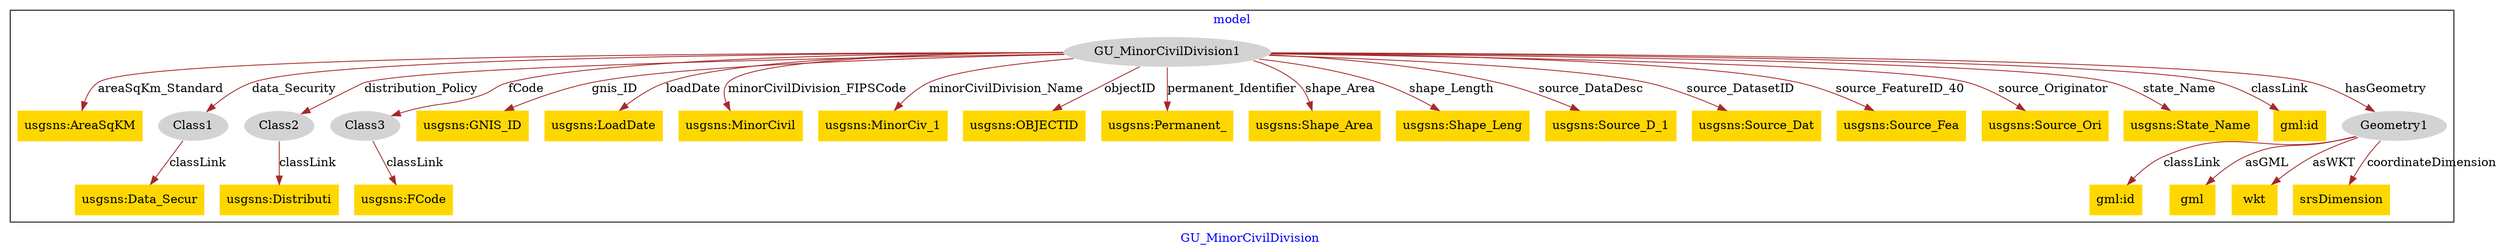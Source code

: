 digraph n0 {
fontcolor="blue"
remincross="true"
label="GU_MinorCivilDivision"
subgraph cluster {
label="model"
n2[style="filled",color="white",fillcolor="lightgray",label="GU_MinorCivilDivision1"];
n3[shape="plaintext",style="filled",fillcolor="gold",label="usgsns:AreaSqKM"];
n4[style="filled",color="white",fillcolor="lightgray",label="Class1"];
n5[style="filled",color="white",fillcolor="lightgray",label="Class2"];
n6[style="filled",color="white",fillcolor="lightgray",label="Class3"];
n7[shape="plaintext",style="filled",fillcolor="gold",label="usgsns:GNIS_ID"];
n8[shape="plaintext",style="filled",fillcolor="gold",label="usgsns:LoadDate"];
n9[shape="plaintext",style="filled",fillcolor="gold",label="usgsns:MinorCivil"];
n10[shape="plaintext",style="filled",fillcolor="gold",label="usgsns:MinorCiv_1"];
n11[shape="plaintext",style="filled",fillcolor="gold",label="usgsns:OBJECTID"];
n12[shape="plaintext",style="filled",fillcolor="gold",label="usgsns:Permanent_"];
n13[shape="plaintext",style="filled",fillcolor="gold",label="usgsns:Shape_Area"];
n14[shape="plaintext",style="filled",fillcolor="gold",label="usgsns:Shape_Leng"];
n15[shape="plaintext",style="filled",fillcolor="gold",label="usgsns:Source_D_1"];
n16[shape="plaintext",style="filled",fillcolor="gold",label="usgsns:Source_Dat"];
n17[shape="plaintext",style="filled",fillcolor="gold",label="usgsns:Source_Fea"];
n18[shape="plaintext",style="filled",fillcolor="gold",label="usgsns:Source_Ori"];
n19[shape="plaintext",style="filled",fillcolor="gold",label="usgsns:State_Name"];
n20[shape="plaintext",style="filled",fillcolor="gold",label="gml:id"];
n21[style="filled",color="white",fillcolor="lightgray",label="Geometry1"];
n22[shape="plaintext",style="filled",fillcolor="gold",label="gml:id"];
n23[shape="plaintext",style="filled",fillcolor="gold",label="gml"];
n24[shape="plaintext",style="filled",fillcolor="gold",label="wkt"];
n25[shape="plaintext",style="filled",fillcolor="gold",label="srsDimension"];
n26[shape="plaintext",style="filled",fillcolor="gold",label="usgsns:Data_Secur"];
n27[shape="plaintext",style="filled",fillcolor="gold",label="usgsns:Distributi"];
n28[shape="plaintext",style="filled",fillcolor="gold",label="usgsns:FCode"];
}
n2 -> n3[color="brown",fontcolor="black",label="areaSqKm_Standard"]
n2 -> n4[color="brown",fontcolor="black",label="data_Security"]
n2 -> n5[color="brown",fontcolor="black",label="distribution_Policy"]
n2 -> n6[color="brown",fontcolor="black",label="fCode"]
n2 -> n7[color="brown",fontcolor="black",label="gnis_ID"]
n2 -> n8[color="brown",fontcolor="black",label="loadDate"]
n2 -> n9[color="brown",fontcolor="black",label="minorCivilDivision_FIPSCode"]
n2 -> n10[color="brown",fontcolor="black",label="minorCivilDivision_Name"]
n2 -> n11[color="brown",fontcolor="black",label="objectID"]
n2 -> n12[color="brown",fontcolor="black",label="permanent_Identifier"]
n2 -> n13[color="brown",fontcolor="black",label="shape_Area"]
n2 -> n14[color="brown",fontcolor="black",label="shape_Length"]
n2 -> n15[color="brown",fontcolor="black",label="source_DataDesc"]
n2 -> n16[color="brown",fontcolor="black",label="source_DatasetID"]
n2 -> n17[color="brown",fontcolor="black",label="source_FeatureID_40"]
n2 -> n18[color="brown",fontcolor="black",label="source_Originator"]
n2 -> n19[color="brown",fontcolor="black",label="state_Name"]
n2 -> n20[color="brown",fontcolor="black",label="classLink"]
n2 -> n21[color="brown",fontcolor="black",label="hasGeometry"]
n21 -> n22[color="brown",fontcolor="black",label="classLink"]
n21 -> n23[color="brown",fontcolor="black",label="asGML"]
n21 -> n24[color="brown",fontcolor="black",label="asWKT"]
n21 -> n25[color="brown",fontcolor="black",label="coordinateDimension"]
n4 -> n26[color="brown",fontcolor="black",label="classLink"]
n5 -> n27[color="brown",fontcolor="black",label="classLink"]
n6 -> n28[color="brown",fontcolor="black",label="classLink"]
}
